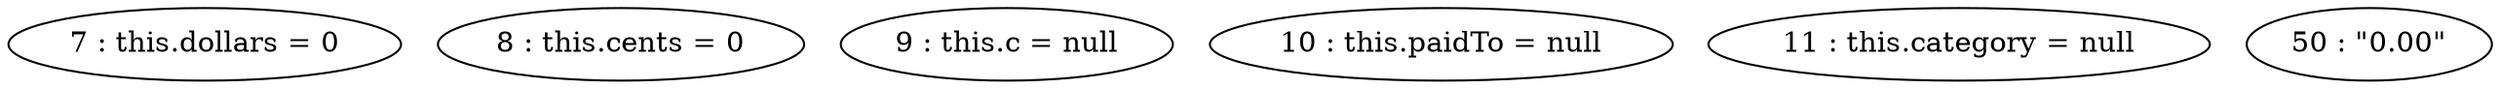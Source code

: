 digraph G {
"7 : this.dollars = 0"
"8 : this.cents = 0"
"9 : this.c = null"
"10 : this.paidTo = null"
"11 : this.category = null"
"50 : \"0.00\""
}